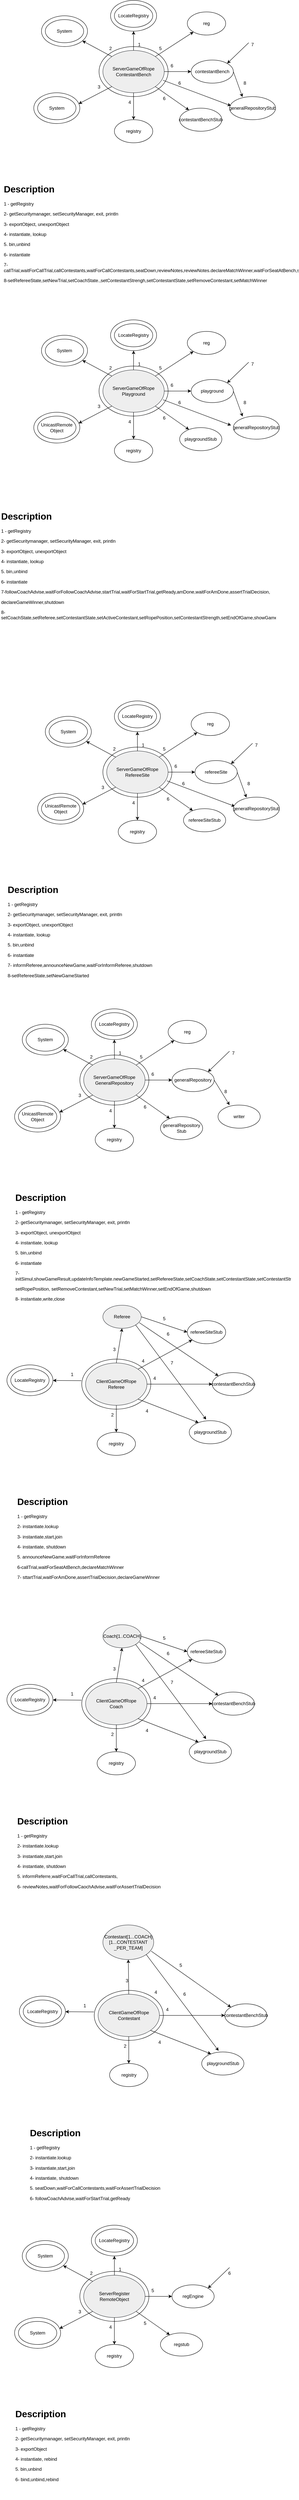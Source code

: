 <mxfile version="24.4.13" type="device">
  <diagram name="Page-1" id="B7FjZ_ACRT1fn8c7YEil">
    <mxGraphModel dx="1335" dy="857" grid="1" gridSize="10" guides="1" tooltips="1" connect="1" arrows="1" fold="1" page="1" pageScale="1" pageWidth="850" pageHeight="1100" math="0" shadow="0">
      <root>
        <mxCell id="0" />
        <mxCell id="1" parent="0" />
        <mxCell id="ii_qur-atGoSVgNL15jP-175" value="" style="ellipse;whiteSpace=wrap;html=1;" parent="1" vertex="1">
          <mxGeometry x="330" y="320" width="180" height="130" as="geometry" />
        </mxCell>
        <mxCell id="ii_qur-atGoSVgNL15jP-174" value="" style="ellipse;whiteSpace=wrap;html=1;" parent="1" vertex="1">
          <mxGeometry x="330" y="1150" width="180" height="130" as="geometry" />
        </mxCell>
        <mxCell id="ii_qur-atGoSVgNL15jP-173" value="" style="ellipse;whiteSpace=wrap;html=1;" parent="1" vertex="1">
          <mxGeometry x="340" y="2140" width="180" height="130" as="geometry" />
        </mxCell>
        <mxCell id="ii_qur-atGoSVgNL15jP-172" value="" style="ellipse;whiteSpace=wrap;html=1;" parent="1" vertex="1">
          <mxGeometry x="280" y="2940" width="180" height="130" as="geometry" />
        </mxCell>
        <mxCell id="ii_qur-atGoSVgNL15jP-3" value="" style="ellipse;whiteSpace=wrap;html=1;" parent="1" vertex="1">
          <mxGeometry x="180" y="240" width="120" height="80" as="geometry" />
        </mxCell>
        <mxCell id="ii_qur-atGoSVgNL15jP-1" value="ServerGameOfRope&lt;div&gt;ContestantBench&lt;/div&gt;" style="ellipse;whiteSpace=wrap;html=1;fillColor=#eeeeee;strokeColor=#36393d;" parent="1" vertex="1">
          <mxGeometry x="340" y="330" width="160" height="110" as="geometry" />
        </mxCell>
        <mxCell id="ii_qur-atGoSVgNL15jP-2" value="System" style="ellipse;whiteSpace=wrap;html=1;" parent="1" vertex="1">
          <mxGeometry x="190" y="250" width="100" height="60" as="geometry" />
        </mxCell>
        <mxCell id="ii_qur-atGoSVgNL15jP-4" value="" style="ellipse;whiteSpace=wrap;html=1;" parent="1" vertex="1">
          <mxGeometry x="160" y="440" width="120" height="80" as="geometry" />
        </mxCell>
        <mxCell id="ii_qur-atGoSVgNL15jP-5" value="System" style="ellipse;whiteSpace=wrap;html=1;" parent="1" vertex="1">
          <mxGeometry x="170" y="450" width="100" height="60" as="geometry" />
        </mxCell>
        <mxCell id="ii_qur-atGoSVgNL15jP-6" value="" style="ellipse;whiteSpace=wrap;html=1;" parent="1" vertex="1">
          <mxGeometry x="360" y="200" width="120" height="80" as="geometry" />
        </mxCell>
        <mxCell id="ii_qur-atGoSVgNL15jP-7" value="LocateRegistry" style="ellipse;whiteSpace=wrap;html=1;" parent="1" vertex="1">
          <mxGeometry x="370" y="210" width="100" height="60" as="geometry" />
        </mxCell>
        <mxCell id="ii_qur-atGoSVgNL15jP-9" value="registry" style="ellipse;whiteSpace=wrap;html=1;" parent="1" vertex="1">
          <mxGeometry x="370" y="510" width="100" height="60" as="geometry" />
        </mxCell>
        <mxCell id="ii_qur-atGoSVgNL15jP-10" value="reg" style="ellipse;whiteSpace=wrap;html=1;" parent="1" vertex="1">
          <mxGeometry x="560" y="230" width="100" height="60" as="geometry" />
        </mxCell>
        <mxCell id="ii_qur-atGoSVgNL15jP-11" value="contestantBenchStub" style="ellipse;whiteSpace=wrap;html=1;" parent="1" vertex="1">
          <mxGeometry x="540" y="480" width="110" height="60" as="geometry" />
        </mxCell>
        <mxCell id="ii_qur-atGoSVgNL15jP-12" value="contestantBench" style="ellipse;whiteSpace=wrap;html=1;" parent="1" vertex="1">
          <mxGeometry x="570" y="355" width="110" height="60" as="geometry" />
        </mxCell>
        <mxCell id="ii_qur-atGoSVgNL15jP-13" value="generalRepositoryStub" style="ellipse;whiteSpace=wrap;html=1;" parent="1" vertex="1">
          <mxGeometry x="670" y="450" width="120" height="60" as="geometry" />
        </mxCell>
        <mxCell id="ii_qur-atGoSVgNL15jP-18" value="" style="endArrow=classic;html=1;rounded=0;exitX=0;exitY=1;exitDx=0;exitDy=0;entryX=0.975;entryY=0.359;entryDx=0;entryDy=0;entryPerimeter=0;" parent="1" source="ii_qur-atGoSVgNL15jP-1" target="ii_qur-atGoSVgNL15jP-4" edge="1">
          <mxGeometry width="50" height="50" relative="1" as="geometry">
            <mxPoint x="400" y="410" as="sourcePoint" />
            <mxPoint x="450" y="360" as="targetPoint" />
          </mxGeometry>
        </mxCell>
        <mxCell id="ii_qur-atGoSVgNL15jP-19" value="" style="endArrow=classic;html=1;rounded=0;exitX=0;exitY=0;exitDx=0;exitDy=0;" parent="1" source="ii_qur-atGoSVgNL15jP-1" target="ii_qur-atGoSVgNL15jP-3" edge="1">
          <mxGeometry width="50" height="50" relative="1" as="geometry">
            <mxPoint x="373" y="434" as="sourcePoint" />
            <mxPoint x="287" y="479" as="targetPoint" />
          </mxGeometry>
        </mxCell>
        <mxCell id="ii_qur-atGoSVgNL15jP-20" value="" style="endArrow=classic;html=1;rounded=0;exitX=0.5;exitY=0;exitDx=0;exitDy=0;entryX=0.5;entryY=1;entryDx=0;entryDy=0;" parent="1" source="ii_qur-atGoSVgNL15jP-1" target="ii_qur-atGoSVgNL15jP-6" edge="1">
          <mxGeometry width="50" height="50" relative="1" as="geometry">
            <mxPoint x="373" y="356" as="sourcePoint" />
            <mxPoint x="297" y="315" as="targetPoint" />
          </mxGeometry>
        </mxCell>
        <mxCell id="ii_qur-atGoSVgNL15jP-21" value="" style="endArrow=classic;html=1;rounded=0;exitX=1;exitY=0;exitDx=0;exitDy=0;" parent="1" source="ii_qur-atGoSVgNL15jP-1" target="ii_qur-atGoSVgNL15jP-10" edge="1">
          <mxGeometry width="50" height="50" relative="1" as="geometry">
            <mxPoint x="430" y="340" as="sourcePoint" />
            <mxPoint x="430" y="290" as="targetPoint" />
          </mxGeometry>
        </mxCell>
        <mxCell id="ii_qur-atGoSVgNL15jP-22" value="" style="endArrow=classic;html=1;rounded=0;exitX=1;exitY=0.5;exitDx=0;exitDy=0;entryX=0;entryY=0.5;entryDx=0;entryDy=0;" parent="1" source="ii_qur-atGoSVgNL15jP-1" target="ii_qur-atGoSVgNL15jP-12" edge="1">
          <mxGeometry width="50" height="50" relative="1" as="geometry">
            <mxPoint x="440" y="350" as="sourcePoint" />
            <mxPoint x="440" y="300" as="targetPoint" />
          </mxGeometry>
        </mxCell>
        <mxCell id="ii_qur-atGoSVgNL15jP-23" value="" style="endArrow=classic;html=1;rounded=0;exitX=0.5;exitY=1;exitDx=0;exitDy=0;entryX=0.5;entryY=0;entryDx=0;entryDy=0;" parent="1" source="ii_qur-atGoSVgNL15jP-1" target="ii_qur-atGoSVgNL15jP-9" edge="1">
          <mxGeometry width="50" height="50" relative="1" as="geometry">
            <mxPoint x="450" y="360" as="sourcePoint" />
            <mxPoint x="450" y="310" as="targetPoint" />
          </mxGeometry>
        </mxCell>
        <mxCell id="ii_qur-atGoSVgNL15jP-24" value="" style="endArrow=classic;html=1;rounded=0;entryX=0.221;entryY=0.084;entryDx=0;entryDy=0;entryPerimeter=0;exitX=1;exitY=1;exitDx=0;exitDy=0;" parent="1" source="ii_qur-atGoSVgNL15jP-1" target="ii_qur-atGoSVgNL15jP-11" edge="1">
          <mxGeometry width="50" height="50" relative="1" as="geometry">
            <mxPoint x="400" y="410" as="sourcePoint" />
            <mxPoint x="450" y="360" as="targetPoint" />
          </mxGeometry>
        </mxCell>
        <mxCell id="ii_qur-atGoSVgNL15jP-25" value="" style="endArrow=classic;html=1;rounded=0;exitX=0.98;exitY=0.705;exitDx=0;exitDy=0;exitPerimeter=0;entryX=0.032;entryY=0.395;entryDx=0;entryDy=0;entryPerimeter=0;" parent="1" source="ii_qur-atGoSVgNL15jP-1" target="ii_qur-atGoSVgNL15jP-13" edge="1">
          <mxGeometry width="50" height="50" relative="1" as="geometry">
            <mxPoint x="400" y="410" as="sourcePoint" />
            <mxPoint x="450" y="360" as="targetPoint" />
          </mxGeometry>
        </mxCell>
        <mxCell id="ii_qur-atGoSVgNL15jP-26" value="" style="endArrow=classic;html=1;rounded=0;entryX=0.281;entryY=0.016;entryDx=0;entryDy=0;entryPerimeter=0;exitX=1;exitY=0.5;exitDx=0;exitDy=0;" parent="1" source="ii_qur-atGoSVgNL15jP-12" target="ii_qur-atGoSVgNL15jP-13" edge="1">
          <mxGeometry width="50" height="50" relative="1" as="geometry">
            <mxPoint x="400" y="410" as="sourcePoint" />
            <mxPoint x="450" y="360" as="targetPoint" />
          </mxGeometry>
        </mxCell>
        <mxCell id="ii_qur-atGoSVgNL15jP-27" value="" style="endArrow=classic;html=1;rounded=0;entryX=1;entryY=0;entryDx=0;entryDy=0;" parent="1" target="ii_qur-atGoSVgNL15jP-12" edge="1">
          <mxGeometry width="50" height="50" relative="1" as="geometry">
            <mxPoint x="720" y="310" as="sourcePoint" />
            <mxPoint x="450" y="360" as="targetPoint" />
          </mxGeometry>
        </mxCell>
        <mxCell id="ii_qur-atGoSVgNL15jP-28" value="&lt;h1 style=&quot;margin-top: 0px;&quot;&gt;Description&lt;/h1&gt;&lt;p&gt;1 - getRegistry&lt;/p&gt;&lt;p&gt;2- getSecuritymanager, setSecurityManager, exit, println&lt;/p&gt;&lt;p&gt;3- exportObject, unexportObject&lt;/p&gt;&lt;p&gt;4- instantiate, lookup&lt;/p&gt;&lt;p&gt;5. bin,unbind&lt;/p&gt;&lt;p&gt;6- instantiate&lt;/p&gt;&lt;p&gt;7-callTrial,waitForCallTrial,callContestants,waitForCallContestants,seatDown,reviewNotes,reviewNotes.declareMatchWinner,waitForSeatAtBench,shutdown&lt;/p&gt;&lt;p&gt;8-setRefereeState,setNewTrial,setCoachState.,setContestantStrengh,setContestantState,setRemoveContestant,setMatchWinner&lt;/p&gt;" style="text;html=1;whiteSpace=wrap;overflow=hidden;rounded=0;" parent="1" vertex="1">
          <mxGeometry x="80" y="670" width="770" height="320" as="geometry" />
        </mxCell>
        <mxCell id="ii_qur-atGoSVgNL15jP-29" value="1" style="text;html=1;align=center;verticalAlign=middle;whiteSpace=wrap;rounded=0;" parent="1" vertex="1">
          <mxGeometry x="425" y="300" width="20" height="30" as="geometry" />
        </mxCell>
        <mxCell id="ii_qur-atGoSVgNL15jP-30" value="2" style="text;html=1;align=center;verticalAlign=middle;whiteSpace=wrap;rounded=0;" parent="1" vertex="1">
          <mxGeometry x="350" y="310" width="20" height="30" as="geometry" />
        </mxCell>
        <mxCell id="ii_qur-atGoSVgNL15jP-31" value="3" style="text;html=1;align=center;verticalAlign=middle;whiteSpace=wrap;rounded=0;" parent="1" vertex="1">
          <mxGeometry x="320" y="410" width="20" height="30" as="geometry" />
        </mxCell>
        <mxCell id="ii_qur-atGoSVgNL15jP-32" value="4" style="text;html=1;align=center;verticalAlign=middle;whiteSpace=wrap;rounded=0;" parent="1" vertex="1">
          <mxGeometry x="400" y="450" width="20" height="30" as="geometry" />
        </mxCell>
        <mxCell id="ii_qur-atGoSVgNL15jP-33" value="5" style="text;html=1;align=center;verticalAlign=middle;whiteSpace=wrap;rounded=0;" parent="1" vertex="1">
          <mxGeometry x="480" y="310" width="20" height="30" as="geometry" />
        </mxCell>
        <mxCell id="ii_qur-atGoSVgNL15jP-36" value="6" style="text;html=1;align=center;verticalAlign=middle;whiteSpace=wrap;rounded=0;" parent="1" vertex="1">
          <mxGeometry x="510" y="355" width="20" height="30" as="geometry" />
        </mxCell>
        <mxCell id="ii_qur-atGoSVgNL15jP-37" value="6" style="text;html=1;align=center;verticalAlign=middle;whiteSpace=wrap;rounded=0;" parent="1" vertex="1">
          <mxGeometry x="530" y="400" width="20" height="30" as="geometry" />
        </mxCell>
        <mxCell id="ii_qur-atGoSVgNL15jP-38" value="6" style="text;html=1;align=center;verticalAlign=middle;whiteSpace=wrap;rounded=0;" parent="1" vertex="1">
          <mxGeometry x="490" y="440" width="20" height="30" as="geometry" />
        </mxCell>
        <mxCell id="ii_qur-atGoSVgNL15jP-39" value="7" style="text;html=1;align=center;verticalAlign=middle;whiteSpace=wrap;rounded=0;" parent="1" vertex="1">
          <mxGeometry x="720" y="300" width="20" height="30" as="geometry" />
        </mxCell>
        <mxCell id="ii_qur-atGoSVgNL15jP-42" value="8" style="text;html=1;align=center;verticalAlign=middle;whiteSpace=wrap;rounded=0;" parent="1" vertex="1">
          <mxGeometry x="700" y="400" width="20" height="30" as="geometry" />
        </mxCell>
        <mxCell id="ii_qur-atGoSVgNL15jP-43" value="" style="ellipse;whiteSpace=wrap;html=1;" parent="1" vertex="1">
          <mxGeometry x="180" y="1070" width="120" height="80" as="geometry" />
        </mxCell>
        <mxCell id="ii_qur-atGoSVgNL15jP-44" value="ServerGameOfRope&lt;div&gt;Playground&lt;/div&gt;" style="ellipse;whiteSpace=wrap;html=1;fillColor=#eeeeee;strokeColor=#36393d;" parent="1" vertex="1">
          <mxGeometry x="340" y="1160" width="160" height="110" as="geometry" />
        </mxCell>
        <mxCell id="ii_qur-atGoSVgNL15jP-45" value="System" style="ellipse;whiteSpace=wrap;html=1;" parent="1" vertex="1">
          <mxGeometry x="190" y="1080" width="100" height="60" as="geometry" />
        </mxCell>
        <mxCell id="ii_qur-atGoSVgNL15jP-46" value="" style="ellipse;whiteSpace=wrap;html=1;" parent="1" vertex="1">
          <mxGeometry x="160" y="1270" width="120" height="80" as="geometry" />
        </mxCell>
        <mxCell id="ii_qur-atGoSVgNL15jP-47" value="UnicastRemote&lt;div&gt;Object&lt;/div&gt;" style="ellipse;whiteSpace=wrap;html=1;" parent="1" vertex="1">
          <mxGeometry x="170" y="1280" width="100" height="60" as="geometry" />
        </mxCell>
        <mxCell id="ii_qur-atGoSVgNL15jP-48" value="" style="ellipse;whiteSpace=wrap;html=1;" parent="1" vertex="1">
          <mxGeometry x="360" y="1030" width="120" height="80" as="geometry" />
        </mxCell>
        <mxCell id="ii_qur-atGoSVgNL15jP-49" value="LocateRegistry" style="ellipse;whiteSpace=wrap;html=1;" parent="1" vertex="1">
          <mxGeometry x="370" y="1040" width="100" height="60" as="geometry" />
        </mxCell>
        <mxCell id="ii_qur-atGoSVgNL15jP-50" value="registry" style="ellipse;whiteSpace=wrap;html=1;" parent="1" vertex="1">
          <mxGeometry x="370" y="1340" width="100" height="60" as="geometry" />
        </mxCell>
        <mxCell id="ii_qur-atGoSVgNL15jP-51" value="reg" style="ellipse;whiteSpace=wrap;html=1;" parent="1" vertex="1">
          <mxGeometry x="560" y="1060" width="100" height="60" as="geometry" />
        </mxCell>
        <mxCell id="ii_qur-atGoSVgNL15jP-52" value="playgroundStub" style="ellipse;whiteSpace=wrap;html=1;" parent="1" vertex="1">
          <mxGeometry x="540" y="1310" width="110" height="60" as="geometry" />
        </mxCell>
        <mxCell id="ii_qur-atGoSVgNL15jP-53" value="playground" style="ellipse;whiteSpace=wrap;html=1;" parent="1" vertex="1">
          <mxGeometry x="570" y="1185" width="110" height="60" as="geometry" />
        </mxCell>
        <mxCell id="ii_qur-atGoSVgNL15jP-54" value="" style="endArrow=classic;html=1;rounded=0;exitX=0;exitY=1;exitDx=0;exitDy=0;entryX=0.975;entryY=0.359;entryDx=0;entryDy=0;entryPerimeter=0;" parent="1" source="ii_qur-atGoSVgNL15jP-44" target="ii_qur-atGoSVgNL15jP-46" edge="1">
          <mxGeometry width="50" height="50" relative="1" as="geometry">
            <mxPoint x="400" y="1240" as="sourcePoint" />
            <mxPoint x="450" y="1190" as="targetPoint" />
          </mxGeometry>
        </mxCell>
        <mxCell id="ii_qur-atGoSVgNL15jP-55" value="" style="endArrow=classic;html=1;rounded=0;exitX=0;exitY=0;exitDx=0;exitDy=0;" parent="1" source="ii_qur-atGoSVgNL15jP-44" target="ii_qur-atGoSVgNL15jP-43" edge="1">
          <mxGeometry width="50" height="50" relative="1" as="geometry">
            <mxPoint x="373" y="1264" as="sourcePoint" />
            <mxPoint x="287" y="1309" as="targetPoint" />
          </mxGeometry>
        </mxCell>
        <mxCell id="ii_qur-atGoSVgNL15jP-56" value="" style="endArrow=classic;html=1;rounded=0;exitX=0.5;exitY=0;exitDx=0;exitDy=0;entryX=0.5;entryY=1;entryDx=0;entryDy=0;" parent="1" source="ii_qur-atGoSVgNL15jP-44" target="ii_qur-atGoSVgNL15jP-48" edge="1">
          <mxGeometry width="50" height="50" relative="1" as="geometry">
            <mxPoint x="373" y="1186" as="sourcePoint" />
            <mxPoint x="297" y="1145" as="targetPoint" />
          </mxGeometry>
        </mxCell>
        <mxCell id="ii_qur-atGoSVgNL15jP-57" value="" style="endArrow=classic;html=1;rounded=0;exitX=1;exitY=0;exitDx=0;exitDy=0;" parent="1" source="ii_qur-atGoSVgNL15jP-44" target="ii_qur-atGoSVgNL15jP-51" edge="1">
          <mxGeometry width="50" height="50" relative="1" as="geometry">
            <mxPoint x="430" y="1170" as="sourcePoint" />
            <mxPoint x="430" y="1120" as="targetPoint" />
          </mxGeometry>
        </mxCell>
        <mxCell id="ii_qur-atGoSVgNL15jP-58" value="" style="endArrow=classic;html=1;rounded=0;exitX=1;exitY=0.5;exitDx=0;exitDy=0;entryX=0;entryY=0.5;entryDx=0;entryDy=0;" parent="1" source="ii_qur-atGoSVgNL15jP-44" target="ii_qur-atGoSVgNL15jP-53" edge="1">
          <mxGeometry width="50" height="50" relative="1" as="geometry">
            <mxPoint x="440" y="1180" as="sourcePoint" />
            <mxPoint x="440" y="1130" as="targetPoint" />
          </mxGeometry>
        </mxCell>
        <mxCell id="ii_qur-atGoSVgNL15jP-59" value="" style="endArrow=classic;html=1;rounded=0;exitX=0.5;exitY=1;exitDx=0;exitDy=0;entryX=0.5;entryY=0;entryDx=0;entryDy=0;" parent="1" source="ii_qur-atGoSVgNL15jP-44" target="ii_qur-atGoSVgNL15jP-50" edge="1">
          <mxGeometry width="50" height="50" relative="1" as="geometry">
            <mxPoint x="450" y="1190" as="sourcePoint" />
            <mxPoint x="450" y="1140" as="targetPoint" />
          </mxGeometry>
        </mxCell>
        <mxCell id="ii_qur-atGoSVgNL15jP-60" value="" style="endArrow=classic;html=1;rounded=0;entryX=0.221;entryY=0.084;entryDx=0;entryDy=0;entryPerimeter=0;exitX=1;exitY=1;exitDx=0;exitDy=0;" parent="1" source="ii_qur-atGoSVgNL15jP-44" target="ii_qur-atGoSVgNL15jP-52" edge="1">
          <mxGeometry width="50" height="50" relative="1" as="geometry">
            <mxPoint x="400" y="1240" as="sourcePoint" />
            <mxPoint x="450" y="1190" as="targetPoint" />
          </mxGeometry>
        </mxCell>
        <mxCell id="ii_qur-atGoSVgNL15jP-61" value="" style="endArrow=classic;html=1;rounded=0;exitX=0.98;exitY=0.705;exitDx=0;exitDy=0;exitPerimeter=0;entryX=0.032;entryY=0.395;entryDx=0;entryDy=0;entryPerimeter=0;" parent="1" source="ii_qur-atGoSVgNL15jP-44" edge="1">
          <mxGeometry width="50" height="50" relative="1" as="geometry">
            <mxPoint x="400" y="1240" as="sourcePoint" />
            <mxPoint x="674" y="1304" as="targetPoint" />
          </mxGeometry>
        </mxCell>
        <mxCell id="ii_qur-atGoSVgNL15jP-62" value="" style="endArrow=classic;html=1;rounded=0;entryX=0.281;entryY=0.016;entryDx=0;entryDy=0;entryPerimeter=0;exitX=1;exitY=0.5;exitDx=0;exitDy=0;" parent="1" source="ii_qur-atGoSVgNL15jP-53" edge="1">
          <mxGeometry width="50" height="50" relative="1" as="geometry">
            <mxPoint x="400" y="1240" as="sourcePoint" />
            <mxPoint x="704" y="1281" as="targetPoint" />
          </mxGeometry>
        </mxCell>
        <mxCell id="ii_qur-atGoSVgNL15jP-63" value="" style="endArrow=classic;html=1;rounded=0;entryX=1;entryY=0;entryDx=0;entryDy=0;" parent="1" target="ii_qur-atGoSVgNL15jP-53" edge="1">
          <mxGeometry width="50" height="50" relative="1" as="geometry">
            <mxPoint x="720" y="1140" as="sourcePoint" />
            <mxPoint x="450" y="1190" as="targetPoint" />
          </mxGeometry>
        </mxCell>
        <mxCell id="ii_qur-atGoSVgNL15jP-64" value="&lt;h1 style=&quot;margin-top: 0px;&quot;&gt;Description&lt;/h1&gt;&lt;p&gt;1 - getRegistry&lt;/p&gt;&lt;p&gt;2- getSecuritymanager, setSecurityManager, exit, println&lt;/p&gt;&lt;p&gt;3- exportObject, unexportObject&lt;/p&gt;&lt;p&gt;4- instantiate, lookup&lt;/p&gt;&lt;p&gt;5. bin,unbind&lt;/p&gt;&lt;p&gt;6- instantiate&lt;/p&gt;&lt;p&gt;7-followCoachAdvise,waitForFollowCoachAdvise,startTrial,waitForStartTrial,getReady,amDone,waitForAmDone,assertTrialDecision,&lt;/p&gt;&lt;p&gt;declareGameWinner,shutdown&lt;/p&gt;&lt;p&gt;8- setCoachState,setReferee,setContestantState,setActiveContestant,setRopePosition,setContestantStrength,setEndOfGame,showGameResult&lt;/p&gt;" style="text;html=1;whiteSpace=wrap;overflow=hidden;rounded=0;" parent="1" vertex="1">
          <mxGeometry x="72.5" y="1520" width="717.5" height="290" as="geometry" />
        </mxCell>
        <mxCell id="ii_qur-atGoSVgNL15jP-65" value="1" style="text;html=1;align=center;verticalAlign=middle;whiteSpace=wrap;rounded=0;" parent="1" vertex="1">
          <mxGeometry x="425" y="1130" width="20" height="30" as="geometry" />
        </mxCell>
        <mxCell id="ii_qur-atGoSVgNL15jP-66" value="2" style="text;html=1;align=center;verticalAlign=middle;whiteSpace=wrap;rounded=0;" parent="1" vertex="1">
          <mxGeometry x="350" y="1140" width="20" height="30" as="geometry" />
        </mxCell>
        <mxCell id="ii_qur-atGoSVgNL15jP-67" value="3" style="text;html=1;align=center;verticalAlign=middle;whiteSpace=wrap;rounded=0;" parent="1" vertex="1">
          <mxGeometry x="320" y="1240" width="20" height="30" as="geometry" />
        </mxCell>
        <mxCell id="ii_qur-atGoSVgNL15jP-68" value="4" style="text;html=1;align=center;verticalAlign=middle;whiteSpace=wrap;rounded=0;" parent="1" vertex="1">
          <mxGeometry x="400" y="1280" width="20" height="30" as="geometry" />
        </mxCell>
        <mxCell id="ii_qur-atGoSVgNL15jP-69" value="5" style="text;html=1;align=center;verticalAlign=middle;whiteSpace=wrap;rounded=0;" parent="1" vertex="1">
          <mxGeometry x="480" y="1140" width="20" height="30" as="geometry" />
        </mxCell>
        <mxCell id="ii_qur-atGoSVgNL15jP-70" value="6" style="text;html=1;align=center;verticalAlign=middle;whiteSpace=wrap;rounded=0;" parent="1" vertex="1">
          <mxGeometry x="510" y="1185" width="20" height="30" as="geometry" />
        </mxCell>
        <mxCell id="ii_qur-atGoSVgNL15jP-71" value="6" style="text;html=1;align=center;verticalAlign=middle;whiteSpace=wrap;rounded=0;" parent="1" vertex="1">
          <mxGeometry x="530" y="1230" width="20" height="30" as="geometry" />
        </mxCell>
        <mxCell id="ii_qur-atGoSVgNL15jP-72" value="6" style="text;html=1;align=center;verticalAlign=middle;whiteSpace=wrap;rounded=0;" parent="1" vertex="1">
          <mxGeometry x="490" y="1270" width="20" height="30" as="geometry" />
        </mxCell>
        <mxCell id="ii_qur-atGoSVgNL15jP-73" value="7" style="text;html=1;align=center;verticalAlign=middle;whiteSpace=wrap;rounded=0;" parent="1" vertex="1">
          <mxGeometry x="720" y="1130" width="20" height="30" as="geometry" />
        </mxCell>
        <mxCell id="ii_qur-atGoSVgNL15jP-74" value="8" style="text;html=1;align=center;verticalAlign=middle;whiteSpace=wrap;rounded=0;" parent="1" vertex="1">
          <mxGeometry x="700" y="1230" width="20" height="30" as="geometry" />
        </mxCell>
        <mxCell id="ii_qur-atGoSVgNL15jP-75" value="" style="ellipse;whiteSpace=wrap;html=1;" parent="1" vertex="1">
          <mxGeometry x="190" y="2060" width="120" height="80" as="geometry" />
        </mxCell>
        <mxCell id="ii_qur-atGoSVgNL15jP-76" value="ServerGameOfRope&lt;div&gt;RefereeSite&lt;/div&gt;" style="ellipse;whiteSpace=wrap;html=1;fillColor=#eeeeee;strokeColor=#36393d;" parent="1" vertex="1">
          <mxGeometry x="350" y="2150" width="160" height="110" as="geometry" />
        </mxCell>
        <mxCell id="ii_qur-atGoSVgNL15jP-77" value="System" style="ellipse;whiteSpace=wrap;html=1;" parent="1" vertex="1">
          <mxGeometry x="200" y="2070" width="100" height="60" as="geometry" />
        </mxCell>
        <mxCell id="ii_qur-atGoSVgNL15jP-78" value="" style="ellipse;whiteSpace=wrap;html=1;" parent="1" vertex="1">
          <mxGeometry x="170" y="2260" width="120" height="80" as="geometry" />
        </mxCell>
        <mxCell id="ii_qur-atGoSVgNL15jP-79" value="UnicastRemote&lt;div&gt;Object&lt;/div&gt;" style="ellipse;whiteSpace=wrap;html=1;" parent="1" vertex="1">
          <mxGeometry x="180" y="2270" width="100" height="60" as="geometry" />
        </mxCell>
        <mxCell id="ii_qur-atGoSVgNL15jP-80" value="" style="ellipse;whiteSpace=wrap;html=1;" parent="1" vertex="1">
          <mxGeometry x="370" y="2020" width="120" height="80" as="geometry" />
        </mxCell>
        <mxCell id="ii_qur-atGoSVgNL15jP-81" value="LocateRegistry" style="ellipse;whiteSpace=wrap;html=1;" parent="1" vertex="1">
          <mxGeometry x="380" y="2030" width="100" height="60" as="geometry" />
        </mxCell>
        <mxCell id="ii_qur-atGoSVgNL15jP-82" value="registry" style="ellipse;whiteSpace=wrap;html=1;" parent="1" vertex="1">
          <mxGeometry x="380" y="2330" width="100" height="60" as="geometry" />
        </mxCell>
        <mxCell id="ii_qur-atGoSVgNL15jP-83" value="reg" style="ellipse;whiteSpace=wrap;html=1;" parent="1" vertex="1">
          <mxGeometry x="570" y="2050" width="100" height="60" as="geometry" />
        </mxCell>
        <mxCell id="ii_qur-atGoSVgNL15jP-84" value="refereeSiteStub" style="ellipse;whiteSpace=wrap;html=1;" parent="1" vertex="1">
          <mxGeometry x="550" y="2300" width="110" height="60" as="geometry" />
        </mxCell>
        <mxCell id="ii_qur-atGoSVgNL15jP-85" value="refereeSite" style="ellipse;whiteSpace=wrap;html=1;" parent="1" vertex="1">
          <mxGeometry x="580" y="2175" width="110" height="60" as="geometry" />
        </mxCell>
        <mxCell id="ii_qur-atGoSVgNL15jP-86" value="" style="endArrow=classic;html=1;rounded=0;exitX=0;exitY=1;exitDx=0;exitDy=0;entryX=0.975;entryY=0.359;entryDx=0;entryDy=0;entryPerimeter=0;" parent="1" source="ii_qur-atGoSVgNL15jP-76" target="ii_qur-atGoSVgNL15jP-78" edge="1">
          <mxGeometry width="50" height="50" relative="1" as="geometry">
            <mxPoint x="410" y="2230" as="sourcePoint" />
            <mxPoint x="460" y="2180" as="targetPoint" />
          </mxGeometry>
        </mxCell>
        <mxCell id="ii_qur-atGoSVgNL15jP-87" value="" style="endArrow=classic;html=1;rounded=0;exitX=0;exitY=0;exitDx=0;exitDy=0;" parent="1" source="ii_qur-atGoSVgNL15jP-76" target="ii_qur-atGoSVgNL15jP-75" edge="1">
          <mxGeometry width="50" height="50" relative="1" as="geometry">
            <mxPoint x="383" y="2254" as="sourcePoint" />
            <mxPoint x="297" y="2299" as="targetPoint" />
          </mxGeometry>
        </mxCell>
        <mxCell id="ii_qur-atGoSVgNL15jP-88" value="" style="endArrow=classic;html=1;rounded=0;exitX=0.5;exitY=0;exitDx=0;exitDy=0;entryX=0.5;entryY=1;entryDx=0;entryDy=0;" parent="1" source="ii_qur-atGoSVgNL15jP-76" target="ii_qur-atGoSVgNL15jP-80" edge="1">
          <mxGeometry width="50" height="50" relative="1" as="geometry">
            <mxPoint x="383" y="2176" as="sourcePoint" />
            <mxPoint x="307" y="2135" as="targetPoint" />
          </mxGeometry>
        </mxCell>
        <mxCell id="ii_qur-atGoSVgNL15jP-89" value="" style="endArrow=classic;html=1;rounded=0;exitX=1;exitY=0;exitDx=0;exitDy=0;" parent="1" source="ii_qur-atGoSVgNL15jP-76" target="ii_qur-atGoSVgNL15jP-83" edge="1">
          <mxGeometry width="50" height="50" relative="1" as="geometry">
            <mxPoint x="440" y="2160" as="sourcePoint" />
            <mxPoint x="440" y="2110" as="targetPoint" />
          </mxGeometry>
        </mxCell>
        <mxCell id="ii_qur-atGoSVgNL15jP-90" value="" style="endArrow=classic;html=1;rounded=0;exitX=1;exitY=0.5;exitDx=0;exitDy=0;entryX=0;entryY=0.5;entryDx=0;entryDy=0;" parent="1" source="ii_qur-atGoSVgNL15jP-76" target="ii_qur-atGoSVgNL15jP-85" edge="1">
          <mxGeometry width="50" height="50" relative="1" as="geometry">
            <mxPoint x="450" y="2170" as="sourcePoint" />
            <mxPoint x="450" y="2120" as="targetPoint" />
          </mxGeometry>
        </mxCell>
        <mxCell id="ii_qur-atGoSVgNL15jP-91" value="" style="endArrow=classic;html=1;rounded=0;exitX=0.5;exitY=1;exitDx=0;exitDy=0;entryX=0.5;entryY=0;entryDx=0;entryDy=0;" parent="1" source="ii_qur-atGoSVgNL15jP-76" target="ii_qur-atGoSVgNL15jP-82" edge="1">
          <mxGeometry width="50" height="50" relative="1" as="geometry">
            <mxPoint x="460" y="2180" as="sourcePoint" />
            <mxPoint x="460" y="2130" as="targetPoint" />
          </mxGeometry>
        </mxCell>
        <mxCell id="ii_qur-atGoSVgNL15jP-92" value="" style="endArrow=classic;html=1;rounded=0;entryX=0.221;entryY=0.084;entryDx=0;entryDy=0;entryPerimeter=0;exitX=1;exitY=1;exitDx=0;exitDy=0;" parent="1" source="ii_qur-atGoSVgNL15jP-76" target="ii_qur-atGoSVgNL15jP-84" edge="1">
          <mxGeometry width="50" height="50" relative="1" as="geometry">
            <mxPoint x="410" y="2230" as="sourcePoint" />
            <mxPoint x="460" y="2180" as="targetPoint" />
          </mxGeometry>
        </mxCell>
        <mxCell id="ii_qur-atGoSVgNL15jP-93" value="" style="endArrow=classic;html=1;rounded=0;exitX=0.98;exitY=0.705;exitDx=0;exitDy=0;exitPerimeter=0;entryX=0.032;entryY=0.395;entryDx=0;entryDy=0;entryPerimeter=0;" parent="1" source="ii_qur-atGoSVgNL15jP-76" edge="1">
          <mxGeometry width="50" height="50" relative="1" as="geometry">
            <mxPoint x="410" y="2230" as="sourcePoint" />
            <mxPoint x="684" y="2294" as="targetPoint" />
          </mxGeometry>
        </mxCell>
        <mxCell id="ii_qur-atGoSVgNL15jP-94" value="" style="endArrow=classic;html=1;rounded=0;entryX=0.281;entryY=0.016;entryDx=0;entryDy=0;entryPerimeter=0;exitX=1;exitY=0.5;exitDx=0;exitDy=0;" parent="1" source="ii_qur-atGoSVgNL15jP-85" edge="1">
          <mxGeometry width="50" height="50" relative="1" as="geometry">
            <mxPoint x="410" y="2230" as="sourcePoint" />
            <mxPoint x="714" y="2271" as="targetPoint" />
          </mxGeometry>
        </mxCell>
        <mxCell id="ii_qur-atGoSVgNL15jP-95" value="" style="endArrow=classic;html=1;rounded=0;entryX=1;entryY=0;entryDx=0;entryDy=0;" parent="1" target="ii_qur-atGoSVgNL15jP-85" edge="1">
          <mxGeometry width="50" height="50" relative="1" as="geometry">
            <mxPoint x="730" y="2130" as="sourcePoint" />
            <mxPoint x="460" y="2180" as="targetPoint" />
          </mxGeometry>
        </mxCell>
        <mxCell id="ii_qur-atGoSVgNL15jP-96" value="&lt;h1 style=&quot;margin-top: 0px;&quot;&gt;Description&lt;/h1&gt;&lt;p&gt;1 - getRegistry&lt;/p&gt;&lt;p&gt;2- getSecuritymanager, setSecurityManager, exit, println&lt;/p&gt;&lt;p&gt;3- exportObject, unexportObject&lt;/p&gt;&lt;p&gt;4- instantiate, lookup&lt;/p&gt;&lt;p&gt;5. bin,unbind&lt;/p&gt;&lt;p&gt;6- instantiate&lt;/p&gt;&lt;p&gt;7- informReferee,announceNewGame,waitForInformReferee,shutdown&lt;/p&gt;&lt;p&gt;8-setRefereeState,setNewGameStarted&lt;/p&gt;" style="text;html=1;whiteSpace=wrap;overflow=hidden;rounded=0;" parent="1" vertex="1">
          <mxGeometry x="90" y="2490" width="470" height="300" as="geometry" />
        </mxCell>
        <mxCell id="ii_qur-atGoSVgNL15jP-97" value="1" style="text;html=1;align=center;verticalAlign=middle;whiteSpace=wrap;rounded=0;" parent="1" vertex="1">
          <mxGeometry x="435" y="2120" width="20" height="30" as="geometry" />
        </mxCell>
        <mxCell id="ii_qur-atGoSVgNL15jP-98" value="2" style="text;html=1;align=center;verticalAlign=middle;whiteSpace=wrap;rounded=0;" parent="1" vertex="1">
          <mxGeometry x="360" y="2130" width="20" height="30" as="geometry" />
        </mxCell>
        <mxCell id="ii_qur-atGoSVgNL15jP-99" value="3" style="text;html=1;align=center;verticalAlign=middle;whiteSpace=wrap;rounded=0;" parent="1" vertex="1">
          <mxGeometry x="330" y="2230" width="20" height="30" as="geometry" />
        </mxCell>
        <mxCell id="ii_qur-atGoSVgNL15jP-100" value="4" style="text;html=1;align=center;verticalAlign=middle;whiteSpace=wrap;rounded=0;" parent="1" vertex="1">
          <mxGeometry x="410" y="2270" width="20" height="30" as="geometry" />
        </mxCell>
        <mxCell id="ii_qur-atGoSVgNL15jP-101" value="5" style="text;html=1;align=center;verticalAlign=middle;whiteSpace=wrap;rounded=0;" parent="1" vertex="1">
          <mxGeometry x="490" y="2130" width="20" height="30" as="geometry" />
        </mxCell>
        <mxCell id="ii_qur-atGoSVgNL15jP-102" value="6" style="text;html=1;align=center;verticalAlign=middle;whiteSpace=wrap;rounded=0;" parent="1" vertex="1">
          <mxGeometry x="520" y="2175" width="20" height="30" as="geometry" />
        </mxCell>
        <mxCell id="ii_qur-atGoSVgNL15jP-103" value="6" style="text;html=1;align=center;verticalAlign=middle;whiteSpace=wrap;rounded=0;" parent="1" vertex="1">
          <mxGeometry x="540" y="2220" width="20" height="30" as="geometry" />
        </mxCell>
        <mxCell id="ii_qur-atGoSVgNL15jP-104" value="6" style="text;html=1;align=center;verticalAlign=middle;whiteSpace=wrap;rounded=0;" parent="1" vertex="1">
          <mxGeometry x="500" y="2260" width="20" height="30" as="geometry" />
        </mxCell>
        <mxCell id="ii_qur-atGoSVgNL15jP-105" value="7" style="text;html=1;align=center;verticalAlign=middle;whiteSpace=wrap;rounded=0;" parent="1" vertex="1">
          <mxGeometry x="730" y="2120" width="20" height="30" as="geometry" />
        </mxCell>
        <mxCell id="ii_qur-atGoSVgNL15jP-106" value="8" style="text;html=1;align=center;verticalAlign=middle;whiteSpace=wrap;rounded=0;" parent="1" vertex="1">
          <mxGeometry x="710" y="2220" width="20" height="30" as="geometry" />
        </mxCell>
        <mxCell id="ii_qur-atGoSVgNL15jP-137" value="" style="ellipse;whiteSpace=wrap;html=1;" parent="1" vertex="1">
          <mxGeometry x="130" y="2860" width="120" height="80" as="geometry" />
        </mxCell>
        <mxCell id="ii_qur-atGoSVgNL15jP-138" value="ServerGameOfRope&lt;div&gt;GeneralRepository&lt;/div&gt;" style="ellipse;whiteSpace=wrap;html=1;fillColor=#eeeeee;strokeColor=#36393d;" parent="1" vertex="1">
          <mxGeometry x="290" y="2950" width="160" height="110" as="geometry" />
        </mxCell>
        <mxCell id="ii_qur-atGoSVgNL15jP-139" value="System" style="ellipse;whiteSpace=wrap;html=1;" parent="1" vertex="1">
          <mxGeometry x="140" y="2870" width="100" height="60" as="geometry" />
        </mxCell>
        <mxCell id="ii_qur-atGoSVgNL15jP-140" value="" style="ellipse;whiteSpace=wrap;html=1;" parent="1" vertex="1">
          <mxGeometry x="110" y="3060" width="120" height="80" as="geometry" />
        </mxCell>
        <mxCell id="ii_qur-atGoSVgNL15jP-141" value="UnicastRemote&lt;div&gt;Object&lt;/div&gt;" style="ellipse;whiteSpace=wrap;html=1;" parent="1" vertex="1">
          <mxGeometry x="120" y="3070" width="100" height="60" as="geometry" />
        </mxCell>
        <mxCell id="ii_qur-atGoSVgNL15jP-142" value="" style="ellipse;whiteSpace=wrap;html=1;" parent="1" vertex="1">
          <mxGeometry x="310" y="2820" width="120" height="80" as="geometry" />
        </mxCell>
        <mxCell id="ii_qur-atGoSVgNL15jP-143" value="LocateRegistry" style="ellipse;whiteSpace=wrap;html=1;" parent="1" vertex="1">
          <mxGeometry x="320" y="2830" width="100" height="60" as="geometry" />
        </mxCell>
        <mxCell id="ii_qur-atGoSVgNL15jP-144" value="registry" style="ellipse;whiteSpace=wrap;html=1;" parent="1" vertex="1">
          <mxGeometry x="320" y="3130" width="100" height="60" as="geometry" />
        </mxCell>
        <mxCell id="ii_qur-atGoSVgNL15jP-145" value="reg" style="ellipse;whiteSpace=wrap;html=1;" parent="1" vertex="1">
          <mxGeometry x="510" y="2850" width="100" height="60" as="geometry" />
        </mxCell>
        <mxCell id="ii_qur-atGoSVgNL15jP-146" value="generalRepository&lt;div&gt;Stub&lt;/div&gt;" style="ellipse;whiteSpace=wrap;html=1;" parent="1" vertex="1">
          <mxGeometry x="490" y="3100" width="110" height="60" as="geometry" />
        </mxCell>
        <mxCell id="ii_qur-atGoSVgNL15jP-147" value="generalRepository" style="ellipse;whiteSpace=wrap;html=1;" parent="1" vertex="1">
          <mxGeometry x="520" y="2975" width="110" height="60" as="geometry" />
        </mxCell>
        <mxCell id="ii_qur-atGoSVgNL15jP-148" value="" style="endArrow=classic;html=1;rounded=0;exitX=0;exitY=1;exitDx=0;exitDy=0;entryX=0.975;entryY=0.359;entryDx=0;entryDy=0;entryPerimeter=0;" parent="1" source="ii_qur-atGoSVgNL15jP-138" target="ii_qur-atGoSVgNL15jP-140" edge="1">
          <mxGeometry width="50" height="50" relative="1" as="geometry">
            <mxPoint x="350" y="3030" as="sourcePoint" />
            <mxPoint x="400" y="2980" as="targetPoint" />
          </mxGeometry>
        </mxCell>
        <mxCell id="ii_qur-atGoSVgNL15jP-149" value="" style="endArrow=classic;html=1;rounded=0;exitX=0;exitY=0;exitDx=0;exitDy=0;" parent="1" source="ii_qur-atGoSVgNL15jP-138" target="ii_qur-atGoSVgNL15jP-137" edge="1">
          <mxGeometry width="50" height="50" relative="1" as="geometry">
            <mxPoint x="323" y="3054" as="sourcePoint" />
            <mxPoint x="237" y="3099" as="targetPoint" />
          </mxGeometry>
        </mxCell>
        <mxCell id="ii_qur-atGoSVgNL15jP-150" value="" style="endArrow=classic;html=1;rounded=0;exitX=0.5;exitY=0;exitDx=0;exitDy=0;entryX=0.5;entryY=1;entryDx=0;entryDy=0;" parent="1" source="ii_qur-atGoSVgNL15jP-138" edge="1">
          <mxGeometry width="50" height="50" relative="1" as="geometry">
            <mxPoint x="323" y="2976" as="sourcePoint" />
            <mxPoint x="370" y="2900" as="targetPoint" />
          </mxGeometry>
        </mxCell>
        <mxCell id="ii_qur-atGoSVgNL15jP-151" value="" style="endArrow=classic;html=1;rounded=0;exitX=1;exitY=0;exitDx=0;exitDy=0;" parent="1" source="ii_qur-atGoSVgNL15jP-138" target="ii_qur-atGoSVgNL15jP-145" edge="1">
          <mxGeometry width="50" height="50" relative="1" as="geometry">
            <mxPoint x="380" y="2960" as="sourcePoint" />
            <mxPoint x="380" y="2910" as="targetPoint" />
          </mxGeometry>
        </mxCell>
        <mxCell id="ii_qur-atGoSVgNL15jP-152" value="" style="endArrow=classic;html=1;rounded=0;exitX=1;exitY=0.5;exitDx=0;exitDy=0;entryX=0;entryY=0.5;entryDx=0;entryDy=0;" parent="1" source="ii_qur-atGoSVgNL15jP-138" target="ii_qur-atGoSVgNL15jP-147" edge="1">
          <mxGeometry width="50" height="50" relative="1" as="geometry">
            <mxPoint x="390" y="2970" as="sourcePoint" />
            <mxPoint x="390" y="2920" as="targetPoint" />
          </mxGeometry>
        </mxCell>
        <mxCell id="ii_qur-atGoSVgNL15jP-153" value="" style="endArrow=classic;html=1;rounded=0;exitX=0.5;exitY=1;exitDx=0;exitDy=0;entryX=0.5;entryY=0;entryDx=0;entryDy=0;" parent="1" source="ii_qur-atGoSVgNL15jP-138" target="ii_qur-atGoSVgNL15jP-144" edge="1">
          <mxGeometry width="50" height="50" relative="1" as="geometry">
            <mxPoint x="400" y="2980" as="sourcePoint" />
            <mxPoint x="400" y="2930" as="targetPoint" />
          </mxGeometry>
        </mxCell>
        <mxCell id="ii_qur-atGoSVgNL15jP-154" value="" style="endArrow=classic;html=1;rounded=0;entryX=0.221;entryY=0.084;entryDx=0;entryDy=0;entryPerimeter=0;exitX=1;exitY=1;exitDx=0;exitDy=0;" parent="1" source="ii_qur-atGoSVgNL15jP-138" target="ii_qur-atGoSVgNL15jP-146" edge="1">
          <mxGeometry width="50" height="50" relative="1" as="geometry">
            <mxPoint x="350" y="3030" as="sourcePoint" />
            <mxPoint x="400" y="2980" as="targetPoint" />
          </mxGeometry>
        </mxCell>
        <mxCell id="ii_qur-atGoSVgNL15jP-156" value="" style="endArrow=classic;html=1;rounded=0;exitX=1;exitY=0.5;exitDx=0;exitDy=0;" parent="1" source="ii_qur-atGoSVgNL15jP-147" edge="1">
          <mxGeometry width="50" height="50" relative="1" as="geometry">
            <mxPoint x="350" y="3030" as="sourcePoint" />
            <mxPoint x="670" y="3070" as="targetPoint" />
          </mxGeometry>
        </mxCell>
        <mxCell id="ii_qur-atGoSVgNL15jP-157" value="" style="endArrow=classic;html=1;rounded=0;entryX=1;entryY=0;entryDx=0;entryDy=0;" parent="1" target="ii_qur-atGoSVgNL15jP-147" edge="1">
          <mxGeometry width="50" height="50" relative="1" as="geometry">
            <mxPoint x="670" y="2930" as="sourcePoint" />
            <mxPoint x="400" y="2980" as="targetPoint" />
          </mxGeometry>
        </mxCell>
        <mxCell id="ii_qur-atGoSVgNL15jP-158" value="&lt;h1 style=&quot;margin-top: 0px;&quot;&gt;Description&lt;/h1&gt;&lt;p&gt;1 - getRegistry&lt;/p&gt;&lt;p&gt;2- getSecuritymanager, setSecurityManager, exit, println&lt;/p&gt;&lt;p&gt;3- exportObject, unexportObject&lt;/p&gt;&lt;p&gt;4- instantiate, lookup&lt;/p&gt;&lt;p&gt;5. bin,unbind&lt;/p&gt;&lt;p&gt;6- instantiate&lt;/p&gt;&lt;p&gt;7-initSimul,showGameResult,updateInfoTemplate.newGameStarted,setRefereeState,setCoachState,setContestantState,setContestantStrengh,&lt;/p&gt;&lt;p&gt;setRopePosition, setRemoveContestant,setNewTrial,setMatchWinner,setEndOfGame,shutdown&lt;/p&gt;&lt;p&gt;8- instantiate,write,close&lt;/p&gt;" style="text;html=1;whiteSpace=wrap;overflow=hidden;rounded=0;" parent="1" vertex="1">
          <mxGeometry x="110" y="3290" width="720" height="290" as="geometry" />
        </mxCell>
        <mxCell id="ii_qur-atGoSVgNL15jP-159" value="1" style="text;html=1;align=center;verticalAlign=middle;whiteSpace=wrap;rounded=0;" parent="1" vertex="1">
          <mxGeometry x="375" y="2920" width="20" height="30" as="geometry" />
        </mxCell>
        <mxCell id="ii_qur-atGoSVgNL15jP-160" value="2" style="text;html=1;align=center;verticalAlign=middle;whiteSpace=wrap;rounded=0;" parent="1" vertex="1">
          <mxGeometry x="300" y="2930" width="20" height="30" as="geometry" />
        </mxCell>
        <mxCell id="ii_qur-atGoSVgNL15jP-161" value="3" style="text;html=1;align=center;verticalAlign=middle;whiteSpace=wrap;rounded=0;" parent="1" vertex="1">
          <mxGeometry x="270" y="3030" width="20" height="30" as="geometry" />
        </mxCell>
        <mxCell id="ii_qur-atGoSVgNL15jP-162" value="4" style="text;html=1;align=center;verticalAlign=middle;whiteSpace=wrap;rounded=0;" parent="1" vertex="1">
          <mxGeometry x="350" y="3070" width="20" height="30" as="geometry" />
        </mxCell>
        <mxCell id="ii_qur-atGoSVgNL15jP-163" value="5" style="text;html=1;align=center;verticalAlign=middle;whiteSpace=wrap;rounded=0;" parent="1" vertex="1">
          <mxGeometry x="430" y="2930" width="20" height="30" as="geometry" />
        </mxCell>
        <mxCell id="ii_qur-atGoSVgNL15jP-164" value="6" style="text;html=1;align=center;verticalAlign=middle;whiteSpace=wrap;rounded=0;" parent="1" vertex="1">
          <mxGeometry x="460" y="2975" width="20" height="30" as="geometry" />
        </mxCell>
        <mxCell id="ii_qur-atGoSVgNL15jP-166" value="6" style="text;html=1;align=center;verticalAlign=middle;whiteSpace=wrap;rounded=0;" parent="1" vertex="1">
          <mxGeometry x="440" y="3060" width="20" height="30" as="geometry" />
        </mxCell>
        <mxCell id="ii_qur-atGoSVgNL15jP-167" value="8" style="text;html=1;align=center;verticalAlign=middle;whiteSpace=wrap;rounded=0;" parent="1" vertex="1">
          <mxGeometry x="650" y="3020" width="20" height="30" as="geometry" />
        </mxCell>
        <mxCell id="ii_qur-atGoSVgNL15jP-168" value="generalRepositoryStub" style="ellipse;whiteSpace=wrap;html=1;" parent="1" vertex="1">
          <mxGeometry x="680" y="1280" width="120" height="60" as="geometry" />
        </mxCell>
        <mxCell id="ii_qur-atGoSVgNL15jP-169" value="generalRepositoryStub" style="ellipse;whiteSpace=wrap;html=1;" parent="1" vertex="1">
          <mxGeometry x="680" y="2270" width="120" height="60" as="geometry" />
        </mxCell>
        <mxCell id="ii_qur-atGoSVgNL15jP-170" value="writer" style="ellipse;whiteSpace=wrap;html=1;" parent="1" vertex="1">
          <mxGeometry x="640" y="3070" width="110" height="60" as="geometry" />
        </mxCell>
        <mxCell id="ii_qur-atGoSVgNL15jP-171" value="7" style="text;html=1;align=center;verticalAlign=middle;whiteSpace=wrap;rounded=0;" parent="1" vertex="1">
          <mxGeometry x="670" y="2920" width="20" height="30" as="geometry" />
        </mxCell>
        <mxCell id="ii_qur-atGoSVgNL15jP-176" value="" style="ellipse;whiteSpace=wrap;html=1;" parent="1" vertex="1">
          <mxGeometry x="285" y="3730" width="180" height="130" as="geometry" />
        </mxCell>
        <mxCell id="ii_qur-atGoSVgNL15jP-177" value="" style="ellipse;whiteSpace=wrap;html=1;" parent="1" vertex="1">
          <mxGeometry x="90" y="3745" width="120" height="80" as="geometry" />
        </mxCell>
        <mxCell id="ii_qur-atGoSVgNL15jP-178" value="ClientGameOfRope&lt;div&gt;Referee&lt;/div&gt;" style="ellipse;whiteSpace=wrap;html=1;fillColor=#eeeeee;strokeColor=#36393d;" parent="1" vertex="1">
          <mxGeometry x="295" y="3740" width="160" height="110" as="geometry" />
        </mxCell>
        <mxCell id="ii_qur-atGoSVgNL15jP-179" value="LocateRegistry" style="ellipse;whiteSpace=wrap;html=1;" parent="1" vertex="1">
          <mxGeometry x="100" y="3755" width="100" height="60" as="geometry" />
        </mxCell>
        <mxCell id="ii_qur-atGoSVgNL15jP-183" value="Referee" style="ellipse;whiteSpace=wrap;html=1;fillColor=#eeeeee;strokeColor=#36393d;" parent="1" vertex="1">
          <mxGeometry x="340" y="3590" width="100" height="60" as="geometry" />
        </mxCell>
        <mxCell id="ii_qur-atGoSVgNL15jP-184" value="registry" style="ellipse;whiteSpace=wrap;html=1;" parent="1" vertex="1">
          <mxGeometry x="325" y="3920" width="100" height="60" as="geometry" />
        </mxCell>
        <mxCell id="ii_qur-atGoSVgNL15jP-185" value="refereeSiteStub" style="ellipse;whiteSpace=wrap;html=1;" parent="1" vertex="1">
          <mxGeometry x="560" y="3630" width="100" height="60" as="geometry" />
        </mxCell>
        <mxCell id="ii_qur-atGoSVgNL15jP-186" value="playgroundStub" style="ellipse;whiteSpace=wrap;html=1;" parent="1" vertex="1">
          <mxGeometry x="565" y="3890" width="110" height="60" as="geometry" />
        </mxCell>
        <mxCell id="ii_qur-atGoSVgNL15jP-187" value="contestantBenchStub" style="ellipse;whiteSpace=wrap;html=1;" parent="1" vertex="1">
          <mxGeometry x="625" y="3765" width="110" height="60" as="geometry" />
        </mxCell>
        <mxCell id="ii_qur-atGoSVgNL15jP-189" value="" style="endArrow=classic;html=1;rounded=0;exitX=-0.005;exitY=0.431;exitDx=0;exitDy=0;exitPerimeter=0;" parent="1" source="ii_qur-atGoSVgNL15jP-176" target="ii_qur-atGoSVgNL15jP-177" edge="1">
          <mxGeometry width="50" height="50" relative="1" as="geometry">
            <mxPoint x="328" y="3844" as="sourcePoint" />
            <mxPoint x="242" y="3889" as="targetPoint" />
          </mxGeometry>
        </mxCell>
        <mxCell id="ii_qur-atGoSVgNL15jP-190" value="" style="endArrow=classic;html=1;rounded=0;exitX=0.5;exitY=0;exitDx=0;exitDy=0;entryX=0.5;entryY=1;entryDx=0;entryDy=0;" parent="1" source="ii_qur-atGoSVgNL15jP-178" target="ii_qur-atGoSVgNL15jP-183" edge="1">
          <mxGeometry width="50" height="50" relative="1" as="geometry">
            <mxPoint x="328" y="3766" as="sourcePoint" />
            <mxPoint x="375" y="3690" as="targetPoint" />
          </mxGeometry>
        </mxCell>
        <mxCell id="ii_qur-atGoSVgNL15jP-191" value="" style="endArrow=classic;html=1;rounded=0;exitX=1;exitY=0;exitDx=0;exitDy=0;" parent="1" source="ii_qur-atGoSVgNL15jP-178" target="ii_qur-atGoSVgNL15jP-185" edge="1">
          <mxGeometry width="50" height="50" relative="1" as="geometry">
            <mxPoint x="385" y="3750" as="sourcePoint" />
            <mxPoint x="385" y="3700" as="targetPoint" />
          </mxGeometry>
        </mxCell>
        <mxCell id="ii_qur-atGoSVgNL15jP-192" value="" style="endArrow=classic;html=1;rounded=0;exitX=1;exitY=0.5;exitDx=0;exitDy=0;entryX=0;entryY=0.5;entryDx=0;entryDy=0;" parent="1" source="ii_qur-atGoSVgNL15jP-178" target="ii_qur-atGoSVgNL15jP-187" edge="1">
          <mxGeometry width="50" height="50" relative="1" as="geometry">
            <mxPoint x="395" y="3760" as="sourcePoint" />
            <mxPoint x="395" y="3710" as="targetPoint" />
          </mxGeometry>
        </mxCell>
        <mxCell id="ii_qur-atGoSVgNL15jP-193" value="" style="endArrow=classic;html=1;rounded=0;exitX=0.5;exitY=1;exitDx=0;exitDy=0;entryX=0.5;entryY=0;entryDx=0;entryDy=0;" parent="1" source="ii_qur-atGoSVgNL15jP-178" target="ii_qur-atGoSVgNL15jP-184" edge="1">
          <mxGeometry width="50" height="50" relative="1" as="geometry">
            <mxPoint x="405" y="3770" as="sourcePoint" />
            <mxPoint x="405" y="3720" as="targetPoint" />
          </mxGeometry>
        </mxCell>
        <mxCell id="ii_qur-atGoSVgNL15jP-194" value="" style="endArrow=classic;html=1;rounded=0;entryX=0.221;entryY=0.084;entryDx=0;entryDy=0;entryPerimeter=0;exitX=1;exitY=1;exitDx=0;exitDy=0;" parent="1" source="ii_qur-atGoSVgNL15jP-178" target="ii_qur-atGoSVgNL15jP-186" edge="1">
          <mxGeometry width="50" height="50" relative="1" as="geometry">
            <mxPoint x="355" y="3820" as="sourcePoint" />
            <mxPoint x="405" y="3770" as="targetPoint" />
          </mxGeometry>
        </mxCell>
        <mxCell id="ii_qur-atGoSVgNL15jP-197" value="&lt;h1 style=&quot;margin-top: 0px;&quot;&gt;Description&lt;/h1&gt;&lt;p&gt;1 - getRegistry&lt;/p&gt;&lt;p&gt;2- instantiate.lookup&lt;/p&gt;&lt;p&gt;3- instantiate,start,join&lt;/p&gt;&lt;p&gt;4- instantiate, shutdown&lt;/p&gt;&lt;p&gt;5. announceNewGame,waitForInformReferee&lt;/p&gt;&lt;p&gt;6-callTrial,waitForSeatAtBench,declareMatchWinner&lt;/p&gt;&lt;p&gt;7- sttartTrial,waitForAmDone,assertTrialDecision,declareGameWinner&lt;/p&gt;" style="text;html=1;whiteSpace=wrap;overflow=hidden;rounded=0;" parent="1" vertex="1">
          <mxGeometry x="115" y="4080" width="470" height="240" as="geometry" />
        </mxCell>
        <mxCell id="ii_qur-atGoSVgNL15jP-198" value="1" style="text;html=1;align=center;verticalAlign=middle;whiteSpace=wrap;rounded=0;" parent="1" vertex="1">
          <mxGeometry x="250" y="3755" width="20" height="30" as="geometry" />
        </mxCell>
        <mxCell id="ii_qur-atGoSVgNL15jP-201" value="2" style="text;html=1;align=center;verticalAlign=middle;whiteSpace=wrap;rounded=0;" parent="1" vertex="1">
          <mxGeometry x="355" y="3860" width="20" height="30" as="geometry" />
        </mxCell>
        <mxCell id="ii_qur-atGoSVgNL15jP-202" value="4" style="text;html=1;align=center;verticalAlign=middle;whiteSpace=wrap;rounded=0;" parent="1" vertex="1">
          <mxGeometry x="435" y="3720" width="20" height="30" as="geometry" />
        </mxCell>
        <mxCell id="ii_qur-atGoSVgNL15jP-203" value="4" style="text;html=1;align=center;verticalAlign=middle;whiteSpace=wrap;rounded=0;" parent="1" vertex="1">
          <mxGeometry x="465" y="3765" width="20" height="30" as="geometry" />
        </mxCell>
        <mxCell id="ii_qur-atGoSVgNL15jP-204" value="4" style="text;html=1;align=center;verticalAlign=middle;whiteSpace=wrap;rounded=0;" parent="1" vertex="1">
          <mxGeometry x="445" y="3850" width="20" height="30" as="geometry" />
        </mxCell>
        <mxCell id="ii_qur-atGoSVgNL15jP-241" value="3" style="text;html=1;align=center;verticalAlign=middle;whiteSpace=wrap;rounded=0;" parent="1" vertex="1">
          <mxGeometry x="360" y="3690" width="20" height="30" as="geometry" />
        </mxCell>
        <mxCell id="ii_qur-atGoSVgNL15jP-242" value="" style="endArrow=classic;html=1;rounded=0;exitX=1;exitY=0.5;exitDx=0;exitDy=0;entryX=0;entryY=0.5;entryDx=0;entryDy=0;" parent="1" source="ii_qur-atGoSVgNL15jP-183" target="ii_qur-atGoSVgNL15jP-185" edge="1">
          <mxGeometry width="50" height="50" relative="1" as="geometry">
            <mxPoint x="370" y="3970" as="sourcePoint" />
            <mxPoint x="420" y="3920" as="targetPoint" />
          </mxGeometry>
        </mxCell>
        <mxCell id="ii_qur-atGoSVgNL15jP-244" value="" style="endArrow=classic;html=1;rounded=0;exitX=0.949;exitY=0.754;exitDx=0;exitDy=0;entryX=0;entryY=0;entryDx=0;entryDy=0;exitPerimeter=0;" parent="1" source="ii_qur-atGoSVgNL15jP-183" target="ii_qur-atGoSVgNL15jP-187" edge="1">
          <mxGeometry width="50" height="50" relative="1" as="geometry">
            <mxPoint x="450" y="3630" as="sourcePoint" />
            <mxPoint x="570" y="3670" as="targetPoint" />
          </mxGeometry>
        </mxCell>
        <mxCell id="ii_qur-atGoSVgNL15jP-245" value="" style="endArrow=classic;html=1;rounded=0;exitX=1;exitY=1;exitDx=0;exitDy=0;entryX=0.401;entryY=-0.05;entryDx=0;entryDy=0;entryPerimeter=0;" parent="1" source="ii_qur-atGoSVgNL15jP-183" target="ii_qur-atGoSVgNL15jP-186" edge="1">
          <mxGeometry width="50" height="50" relative="1" as="geometry">
            <mxPoint x="460" y="3640" as="sourcePoint" />
            <mxPoint x="580" y="3680" as="targetPoint" />
          </mxGeometry>
        </mxCell>
        <mxCell id="ii_qur-atGoSVgNL15jP-246" value="5" style="text;html=1;align=center;verticalAlign=middle;whiteSpace=wrap;rounded=0;" parent="1" vertex="1">
          <mxGeometry x="490" y="3610" width="20" height="30" as="geometry" />
        </mxCell>
        <mxCell id="ii_qur-atGoSVgNL15jP-247" value="6" style="text;html=1;align=center;verticalAlign=middle;whiteSpace=wrap;rounded=0;" parent="1" vertex="1">
          <mxGeometry x="500" y="3650" width="20" height="30" as="geometry" />
        </mxCell>
        <mxCell id="ii_qur-atGoSVgNL15jP-248" value="7" style="text;html=1;align=center;verticalAlign=middle;whiteSpace=wrap;rounded=0;" parent="1" vertex="1">
          <mxGeometry x="510" y="3725" width="20" height="30" as="geometry" />
        </mxCell>
        <mxCell id="ii_qur-atGoSVgNL15jP-249" value="" style="ellipse;whiteSpace=wrap;html=1;" parent="1" vertex="1">
          <mxGeometry x="285" y="4560" width="180" height="130" as="geometry" />
        </mxCell>
        <mxCell id="ii_qur-atGoSVgNL15jP-250" value="" style="ellipse;whiteSpace=wrap;html=1;" parent="1" vertex="1">
          <mxGeometry x="90" y="4575" width="120" height="80" as="geometry" />
        </mxCell>
        <mxCell id="ii_qur-atGoSVgNL15jP-251" value="ClientGameOfRope&lt;div&gt;Coach&lt;/div&gt;" style="ellipse;whiteSpace=wrap;html=1;fillColor=#eeeeee;strokeColor=#36393d;" parent="1" vertex="1">
          <mxGeometry x="295" y="4570" width="160" height="110" as="geometry" />
        </mxCell>
        <mxCell id="ii_qur-atGoSVgNL15jP-252" value="LocateRegistry" style="ellipse;whiteSpace=wrap;html=1;" parent="1" vertex="1">
          <mxGeometry x="100" y="4585" width="100" height="60" as="geometry" />
        </mxCell>
        <mxCell id="ii_qur-atGoSVgNL15jP-253" value="Coach[1..COACH]" style="ellipse;whiteSpace=wrap;html=1;fillColor=#eeeeee;strokeColor=#36393d;" parent="1" vertex="1">
          <mxGeometry x="340" y="4420" width="100" height="60" as="geometry" />
        </mxCell>
        <mxCell id="ii_qur-atGoSVgNL15jP-254" value="registry" style="ellipse;whiteSpace=wrap;html=1;" parent="1" vertex="1">
          <mxGeometry x="325" y="4750" width="100" height="60" as="geometry" />
        </mxCell>
        <mxCell id="ii_qur-atGoSVgNL15jP-255" value="refereeSiteStub" style="ellipse;whiteSpace=wrap;html=1;" parent="1" vertex="1">
          <mxGeometry x="560" y="4460" width="100" height="60" as="geometry" />
        </mxCell>
        <mxCell id="ii_qur-atGoSVgNL15jP-256" value="playgroundStub" style="ellipse;whiteSpace=wrap;html=1;" parent="1" vertex="1">
          <mxGeometry x="565" y="4720" width="110" height="60" as="geometry" />
        </mxCell>
        <mxCell id="ii_qur-atGoSVgNL15jP-257" value="contestantBenchStub" style="ellipse;whiteSpace=wrap;html=1;" parent="1" vertex="1">
          <mxGeometry x="625" y="4595" width="110" height="60" as="geometry" />
        </mxCell>
        <mxCell id="ii_qur-atGoSVgNL15jP-258" value="" style="endArrow=classic;html=1;rounded=0;exitX=-0.005;exitY=0.431;exitDx=0;exitDy=0;exitPerimeter=0;" parent="1" source="ii_qur-atGoSVgNL15jP-249" target="ii_qur-atGoSVgNL15jP-250" edge="1">
          <mxGeometry width="50" height="50" relative="1" as="geometry">
            <mxPoint x="328" y="4674" as="sourcePoint" />
            <mxPoint x="242" y="4719" as="targetPoint" />
          </mxGeometry>
        </mxCell>
        <mxCell id="ii_qur-atGoSVgNL15jP-259" value="" style="endArrow=classic;html=1;rounded=0;exitX=0.5;exitY=0;exitDx=0;exitDy=0;entryX=0.5;entryY=1;entryDx=0;entryDy=0;" parent="1" source="ii_qur-atGoSVgNL15jP-251" target="ii_qur-atGoSVgNL15jP-253" edge="1">
          <mxGeometry width="50" height="50" relative="1" as="geometry">
            <mxPoint x="328" y="4596" as="sourcePoint" />
            <mxPoint x="375" y="4520" as="targetPoint" />
          </mxGeometry>
        </mxCell>
        <mxCell id="ii_qur-atGoSVgNL15jP-260" value="" style="endArrow=classic;html=1;rounded=0;exitX=1;exitY=0;exitDx=0;exitDy=0;" parent="1" source="ii_qur-atGoSVgNL15jP-251" target="ii_qur-atGoSVgNL15jP-255" edge="1">
          <mxGeometry width="50" height="50" relative="1" as="geometry">
            <mxPoint x="385" y="4580" as="sourcePoint" />
            <mxPoint x="385" y="4530" as="targetPoint" />
          </mxGeometry>
        </mxCell>
        <mxCell id="ii_qur-atGoSVgNL15jP-261" value="" style="endArrow=classic;html=1;rounded=0;exitX=1;exitY=0.5;exitDx=0;exitDy=0;entryX=0;entryY=0.5;entryDx=0;entryDy=0;" parent="1" source="ii_qur-atGoSVgNL15jP-251" target="ii_qur-atGoSVgNL15jP-257" edge="1">
          <mxGeometry width="50" height="50" relative="1" as="geometry">
            <mxPoint x="395" y="4590" as="sourcePoint" />
            <mxPoint x="395" y="4540" as="targetPoint" />
          </mxGeometry>
        </mxCell>
        <mxCell id="ii_qur-atGoSVgNL15jP-262" value="" style="endArrow=classic;html=1;rounded=0;exitX=0.5;exitY=1;exitDx=0;exitDy=0;entryX=0.5;entryY=0;entryDx=0;entryDy=0;" parent="1" source="ii_qur-atGoSVgNL15jP-251" target="ii_qur-atGoSVgNL15jP-254" edge="1">
          <mxGeometry width="50" height="50" relative="1" as="geometry">
            <mxPoint x="405" y="4600" as="sourcePoint" />
            <mxPoint x="405" y="4550" as="targetPoint" />
          </mxGeometry>
        </mxCell>
        <mxCell id="ii_qur-atGoSVgNL15jP-263" value="" style="endArrow=classic;html=1;rounded=0;entryX=0.221;entryY=0.084;entryDx=0;entryDy=0;entryPerimeter=0;exitX=1;exitY=1;exitDx=0;exitDy=0;" parent="1" source="ii_qur-atGoSVgNL15jP-251" target="ii_qur-atGoSVgNL15jP-256" edge="1">
          <mxGeometry width="50" height="50" relative="1" as="geometry">
            <mxPoint x="355" y="4650" as="sourcePoint" />
            <mxPoint x="405" y="4600" as="targetPoint" />
          </mxGeometry>
        </mxCell>
        <mxCell id="ii_qur-atGoSVgNL15jP-264" value="&lt;h1 style=&quot;margin-top: 0px;&quot;&gt;Description&lt;/h1&gt;&lt;p&gt;1 - getRegistry&lt;/p&gt;&lt;p&gt;2- instantiate.lookup&lt;/p&gt;&lt;p&gt;3- instantiate,start,join&lt;/p&gt;&lt;p&gt;4- instantiate, shutdown&lt;/p&gt;&lt;p&gt;5. informReferre,waitForCallTrial,callContestants,&lt;/p&gt;&lt;p&gt;6- reviewNotes,waitForFollowCaochAdvise,waitForAssertTrialDecision&lt;/p&gt;" style="text;html=1;whiteSpace=wrap;overflow=hidden;rounded=0;" parent="1" vertex="1">
          <mxGeometry x="115" y="4910" width="470" height="240" as="geometry" />
        </mxCell>
        <mxCell id="ii_qur-atGoSVgNL15jP-265" value="1" style="text;html=1;align=center;verticalAlign=middle;whiteSpace=wrap;rounded=0;" parent="1" vertex="1">
          <mxGeometry x="250" y="4585" width="20" height="30" as="geometry" />
        </mxCell>
        <mxCell id="ii_qur-atGoSVgNL15jP-266" value="2" style="text;html=1;align=center;verticalAlign=middle;whiteSpace=wrap;rounded=0;" parent="1" vertex="1">
          <mxGeometry x="355" y="4690" width="20" height="30" as="geometry" />
        </mxCell>
        <mxCell id="ii_qur-atGoSVgNL15jP-267" value="4" style="text;html=1;align=center;verticalAlign=middle;whiteSpace=wrap;rounded=0;" parent="1" vertex="1">
          <mxGeometry x="435" y="4550" width="20" height="30" as="geometry" />
        </mxCell>
        <mxCell id="ii_qur-atGoSVgNL15jP-268" value="4" style="text;html=1;align=center;verticalAlign=middle;whiteSpace=wrap;rounded=0;" parent="1" vertex="1">
          <mxGeometry x="465" y="4595" width="20" height="30" as="geometry" />
        </mxCell>
        <mxCell id="ii_qur-atGoSVgNL15jP-269" value="4" style="text;html=1;align=center;verticalAlign=middle;whiteSpace=wrap;rounded=0;" parent="1" vertex="1">
          <mxGeometry x="445" y="4680" width="20" height="30" as="geometry" />
        </mxCell>
        <mxCell id="ii_qur-atGoSVgNL15jP-270" value="3" style="text;html=1;align=center;verticalAlign=middle;whiteSpace=wrap;rounded=0;" parent="1" vertex="1">
          <mxGeometry x="360" y="4520" width="20" height="30" as="geometry" />
        </mxCell>
        <mxCell id="ii_qur-atGoSVgNL15jP-271" value="" style="endArrow=classic;html=1;rounded=0;exitX=1;exitY=0.5;exitDx=0;exitDy=0;entryX=0;entryY=0.5;entryDx=0;entryDy=0;" parent="1" source="ii_qur-atGoSVgNL15jP-253" target="ii_qur-atGoSVgNL15jP-255" edge="1">
          <mxGeometry width="50" height="50" relative="1" as="geometry">
            <mxPoint x="370" y="4800" as="sourcePoint" />
            <mxPoint x="420" y="4750" as="targetPoint" />
          </mxGeometry>
        </mxCell>
        <mxCell id="ii_qur-atGoSVgNL15jP-272" value="" style="endArrow=classic;html=1;rounded=0;exitX=0.949;exitY=0.754;exitDx=0;exitDy=0;entryX=0;entryY=0;entryDx=0;entryDy=0;exitPerimeter=0;" parent="1" source="ii_qur-atGoSVgNL15jP-253" target="ii_qur-atGoSVgNL15jP-257" edge="1">
          <mxGeometry width="50" height="50" relative="1" as="geometry">
            <mxPoint x="450" y="4460" as="sourcePoint" />
            <mxPoint x="570" y="4500" as="targetPoint" />
          </mxGeometry>
        </mxCell>
        <mxCell id="ii_qur-atGoSVgNL15jP-273" value="" style="endArrow=classic;html=1;rounded=0;exitX=1;exitY=1;exitDx=0;exitDy=0;entryX=0.401;entryY=-0.05;entryDx=0;entryDy=0;entryPerimeter=0;" parent="1" source="ii_qur-atGoSVgNL15jP-253" target="ii_qur-atGoSVgNL15jP-256" edge="1">
          <mxGeometry width="50" height="50" relative="1" as="geometry">
            <mxPoint x="460" y="4470" as="sourcePoint" />
            <mxPoint x="580" y="4510" as="targetPoint" />
          </mxGeometry>
        </mxCell>
        <mxCell id="ii_qur-atGoSVgNL15jP-274" value="5" style="text;html=1;align=center;verticalAlign=middle;whiteSpace=wrap;rounded=0;" parent="1" vertex="1">
          <mxGeometry x="490" y="4440" width="20" height="30" as="geometry" />
        </mxCell>
        <mxCell id="ii_qur-atGoSVgNL15jP-275" value="6" style="text;html=1;align=center;verticalAlign=middle;whiteSpace=wrap;rounded=0;" parent="1" vertex="1">
          <mxGeometry x="500" y="4480" width="20" height="30" as="geometry" />
        </mxCell>
        <mxCell id="ii_qur-atGoSVgNL15jP-276" value="7" style="text;html=1;align=center;verticalAlign=middle;whiteSpace=wrap;rounded=0;" parent="1" vertex="1">
          <mxGeometry x="510" y="4555" width="20" height="30" as="geometry" />
        </mxCell>
        <mxCell id="ii_qur-atGoSVgNL15jP-277" value="" style="ellipse;whiteSpace=wrap;html=1;" parent="1" vertex="1">
          <mxGeometry x="317.5" y="5370" width="180" height="130" as="geometry" />
        </mxCell>
        <mxCell id="ii_qur-atGoSVgNL15jP-278" value="" style="ellipse;whiteSpace=wrap;html=1;" parent="1" vertex="1">
          <mxGeometry x="122.5" y="5385" width="120" height="80" as="geometry" />
        </mxCell>
        <mxCell id="ii_qur-atGoSVgNL15jP-279" value="ClientGameOfRope&lt;div&gt;Contestant&lt;/div&gt;" style="ellipse;whiteSpace=wrap;html=1;fillColor=#eeeeee;strokeColor=#36393d;" parent="1" vertex="1">
          <mxGeometry x="327.5" y="5380" width="160" height="110" as="geometry" />
        </mxCell>
        <mxCell id="ii_qur-atGoSVgNL15jP-280" value="LocateRegistry" style="ellipse;whiteSpace=wrap;html=1;" parent="1" vertex="1">
          <mxGeometry x="132.5" y="5395" width="100" height="60" as="geometry" />
        </mxCell>
        <mxCell id="ii_qur-atGoSVgNL15jP-281" value="Contestant[1...COACH]&lt;div&gt;[1...CONTESTANT&lt;/div&gt;&lt;div&gt;_PER_TEAM]&lt;/div&gt;" style="ellipse;whiteSpace=wrap;html=1;fillColor=#eeeeee;strokeColor=#36393d;" parent="1" vertex="1">
          <mxGeometry x="340" y="5200" width="132.5" height="90" as="geometry" />
        </mxCell>
        <mxCell id="ii_qur-atGoSVgNL15jP-282" value="registry" style="ellipse;whiteSpace=wrap;html=1;" parent="1" vertex="1">
          <mxGeometry x="357.5" y="5560" width="100" height="60" as="geometry" />
        </mxCell>
        <mxCell id="ii_qur-atGoSVgNL15jP-284" value="playgroundStub" style="ellipse;whiteSpace=wrap;html=1;" parent="1" vertex="1">
          <mxGeometry x="597.5" y="5530" width="110" height="60" as="geometry" />
        </mxCell>
        <mxCell id="ii_qur-atGoSVgNL15jP-285" value="contestantBenchStub" style="ellipse;whiteSpace=wrap;html=1;" parent="1" vertex="1">
          <mxGeometry x="657.5" y="5405" width="110" height="60" as="geometry" />
        </mxCell>
        <mxCell id="ii_qur-atGoSVgNL15jP-286" value="" style="endArrow=classic;html=1;rounded=0;exitX=-0.005;exitY=0.431;exitDx=0;exitDy=0;exitPerimeter=0;" parent="1" source="ii_qur-atGoSVgNL15jP-277" target="ii_qur-atGoSVgNL15jP-278" edge="1">
          <mxGeometry width="50" height="50" relative="1" as="geometry">
            <mxPoint x="360.5" y="5484" as="sourcePoint" />
            <mxPoint x="274.5" y="5529" as="targetPoint" />
          </mxGeometry>
        </mxCell>
        <mxCell id="ii_qur-atGoSVgNL15jP-287" value="" style="endArrow=classic;html=1;rounded=0;exitX=0.5;exitY=0;exitDx=0;exitDy=0;entryX=0.5;entryY=1;entryDx=0;entryDy=0;" parent="1" source="ii_qur-atGoSVgNL15jP-279" target="ii_qur-atGoSVgNL15jP-281" edge="1">
          <mxGeometry width="50" height="50" relative="1" as="geometry">
            <mxPoint x="360.5" y="5406" as="sourcePoint" />
            <mxPoint x="407.5" y="5330" as="targetPoint" />
          </mxGeometry>
        </mxCell>
        <mxCell id="ii_qur-atGoSVgNL15jP-289" value="" style="endArrow=classic;html=1;rounded=0;exitX=1;exitY=0.5;exitDx=0;exitDy=0;entryX=0;entryY=0.5;entryDx=0;entryDy=0;" parent="1" source="ii_qur-atGoSVgNL15jP-279" target="ii_qur-atGoSVgNL15jP-285" edge="1">
          <mxGeometry width="50" height="50" relative="1" as="geometry">
            <mxPoint x="427.5" y="5400" as="sourcePoint" />
            <mxPoint x="427.5" y="5350" as="targetPoint" />
          </mxGeometry>
        </mxCell>
        <mxCell id="ii_qur-atGoSVgNL15jP-290" value="" style="endArrow=classic;html=1;rounded=0;exitX=0.5;exitY=1;exitDx=0;exitDy=0;entryX=0.5;entryY=0;entryDx=0;entryDy=0;" parent="1" source="ii_qur-atGoSVgNL15jP-279" target="ii_qur-atGoSVgNL15jP-282" edge="1">
          <mxGeometry width="50" height="50" relative="1" as="geometry">
            <mxPoint x="437.5" y="5410" as="sourcePoint" />
            <mxPoint x="437.5" y="5360" as="targetPoint" />
          </mxGeometry>
        </mxCell>
        <mxCell id="ii_qur-atGoSVgNL15jP-291" value="" style="endArrow=classic;html=1;rounded=0;entryX=0.221;entryY=0.084;entryDx=0;entryDy=0;entryPerimeter=0;exitX=1;exitY=1;exitDx=0;exitDy=0;" parent="1" source="ii_qur-atGoSVgNL15jP-279" target="ii_qur-atGoSVgNL15jP-284" edge="1">
          <mxGeometry width="50" height="50" relative="1" as="geometry">
            <mxPoint x="387.5" y="5460" as="sourcePoint" />
            <mxPoint x="437.5" y="5410" as="targetPoint" />
          </mxGeometry>
        </mxCell>
        <mxCell id="ii_qur-atGoSVgNL15jP-292" value="&lt;h1 style=&quot;margin-top: 0px;&quot;&gt;Description&lt;/h1&gt;&lt;p&gt;1 - getRegistry&lt;/p&gt;&lt;p&gt;2- instantiate.lookup&lt;/p&gt;&lt;p&gt;3- instantiate,start,join&lt;/p&gt;&lt;p&gt;4- instantiate, shutdown&lt;/p&gt;&lt;p&gt;5. seatDown,waitForCallContestants,waitForAssertTrialDecision&lt;/p&gt;&lt;p&gt;6- followCoachAdvise,waitForStartTrial,getReady&lt;/p&gt;" style="text;html=1;whiteSpace=wrap;overflow=hidden;rounded=0;" parent="1" vertex="1">
          <mxGeometry x="147.5" y="5720" width="470" height="240" as="geometry" />
        </mxCell>
        <mxCell id="ii_qur-atGoSVgNL15jP-293" value="1" style="text;html=1;align=center;verticalAlign=middle;whiteSpace=wrap;rounded=0;" parent="1" vertex="1">
          <mxGeometry x="282.5" y="5395" width="20" height="30" as="geometry" />
        </mxCell>
        <mxCell id="ii_qur-atGoSVgNL15jP-294" value="2" style="text;html=1;align=center;verticalAlign=middle;whiteSpace=wrap;rounded=0;" parent="1" vertex="1">
          <mxGeometry x="387.5" y="5500" width="20" height="30" as="geometry" />
        </mxCell>
        <mxCell id="ii_qur-atGoSVgNL15jP-295" value="4" style="text;html=1;align=center;verticalAlign=middle;whiteSpace=wrap;rounded=0;" parent="1" vertex="1">
          <mxGeometry x="467.5" y="5360" width="20" height="30" as="geometry" />
        </mxCell>
        <mxCell id="ii_qur-atGoSVgNL15jP-296" value="4" style="text;html=1;align=center;verticalAlign=middle;whiteSpace=wrap;rounded=0;" parent="1" vertex="1">
          <mxGeometry x="497.5" y="5405" width="20" height="30" as="geometry" />
        </mxCell>
        <mxCell id="ii_qur-atGoSVgNL15jP-297" value="4" style="text;html=1;align=center;verticalAlign=middle;whiteSpace=wrap;rounded=0;" parent="1" vertex="1">
          <mxGeometry x="477.5" y="5490" width="20" height="30" as="geometry" />
        </mxCell>
        <mxCell id="ii_qur-atGoSVgNL15jP-298" value="3" style="text;html=1;align=center;verticalAlign=middle;whiteSpace=wrap;rounded=0;" parent="1" vertex="1">
          <mxGeometry x="392.5" y="5330" width="20" height="30" as="geometry" />
        </mxCell>
        <mxCell id="ii_qur-atGoSVgNL15jP-300" value="" style="endArrow=classic;html=1;rounded=0;exitX=0.949;exitY=0.754;exitDx=0;exitDy=0;entryX=0;entryY=0;entryDx=0;entryDy=0;exitPerimeter=0;" parent="1" source="ii_qur-atGoSVgNL15jP-281" target="ii_qur-atGoSVgNL15jP-285" edge="1">
          <mxGeometry width="50" height="50" relative="1" as="geometry">
            <mxPoint x="482.5" y="5270" as="sourcePoint" />
            <mxPoint x="602.5" y="5310" as="targetPoint" />
          </mxGeometry>
        </mxCell>
        <mxCell id="ii_qur-atGoSVgNL15jP-301" value="" style="endArrow=classic;html=1;rounded=0;exitX=1;exitY=1;exitDx=0;exitDy=0;entryX=0.401;entryY=-0.05;entryDx=0;entryDy=0;entryPerimeter=0;" parent="1" source="ii_qur-atGoSVgNL15jP-281" target="ii_qur-atGoSVgNL15jP-284" edge="1">
          <mxGeometry width="50" height="50" relative="1" as="geometry">
            <mxPoint x="492.5" y="5280" as="sourcePoint" />
            <mxPoint x="612.5" y="5320" as="targetPoint" />
          </mxGeometry>
        </mxCell>
        <mxCell id="ii_qur-atGoSVgNL15jP-303" value="5" style="text;html=1;align=center;verticalAlign=middle;whiteSpace=wrap;rounded=0;" parent="1" vertex="1">
          <mxGeometry x="532.5" y="5290" width="20" height="30" as="geometry" />
        </mxCell>
        <mxCell id="ii_qur-atGoSVgNL15jP-304" value="6" style="text;html=1;align=center;verticalAlign=middle;whiteSpace=wrap;rounded=0;" parent="1" vertex="1">
          <mxGeometry x="542.5" y="5365" width="20" height="30" as="geometry" />
        </mxCell>
        <mxCell id="ii_qur-atGoSVgNL15jP-305" value="" style="ellipse;whiteSpace=wrap;html=1;" parent="1" vertex="1">
          <mxGeometry x="280" y="6100" width="180" height="130" as="geometry" />
        </mxCell>
        <mxCell id="ii_qur-atGoSVgNL15jP-306" value="" style="ellipse;whiteSpace=wrap;html=1;" parent="1" vertex="1">
          <mxGeometry x="130" y="6020" width="120" height="80" as="geometry" />
        </mxCell>
        <mxCell id="ii_qur-atGoSVgNL15jP-307" value="ServerRegister&lt;div&gt;RemoteObject&lt;/div&gt;" style="ellipse;whiteSpace=wrap;html=1;fillColor=#eeeeee;strokeColor=#36393d;" parent="1" vertex="1">
          <mxGeometry x="290" y="6110" width="160" height="110" as="geometry" />
        </mxCell>
        <mxCell id="ii_qur-atGoSVgNL15jP-308" value="System" style="ellipse;whiteSpace=wrap;html=1;" parent="1" vertex="1">
          <mxGeometry x="140" y="6030" width="100" height="60" as="geometry" />
        </mxCell>
        <mxCell id="ii_qur-atGoSVgNL15jP-309" value="" style="ellipse;whiteSpace=wrap;html=1;" parent="1" vertex="1">
          <mxGeometry x="110" y="6220" width="120" height="80" as="geometry" />
        </mxCell>
        <mxCell id="ii_qur-atGoSVgNL15jP-310" value="System" style="ellipse;whiteSpace=wrap;html=1;" parent="1" vertex="1">
          <mxGeometry x="120" y="6230" width="100" height="60" as="geometry" />
        </mxCell>
        <mxCell id="ii_qur-atGoSVgNL15jP-311" value="" style="ellipse;whiteSpace=wrap;html=1;" parent="1" vertex="1">
          <mxGeometry x="310" y="5980" width="120" height="80" as="geometry" />
        </mxCell>
        <mxCell id="ii_qur-atGoSVgNL15jP-312" value="LocateRegistry" style="ellipse;whiteSpace=wrap;html=1;" parent="1" vertex="1">
          <mxGeometry x="320" y="5990" width="100" height="60" as="geometry" />
        </mxCell>
        <mxCell id="ii_qur-atGoSVgNL15jP-313" value="registry" style="ellipse;whiteSpace=wrap;html=1;" parent="1" vertex="1">
          <mxGeometry x="320" y="6290" width="100" height="60" as="geometry" />
        </mxCell>
        <mxCell id="ii_qur-atGoSVgNL15jP-315" value="regstub" style="ellipse;whiteSpace=wrap;html=1;" parent="1" vertex="1">
          <mxGeometry x="490" y="6260" width="110" height="60" as="geometry" />
        </mxCell>
        <mxCell id="ii_qur-atGoSVgNL15jP-316" value="regEngine" style="ellipse;whiteSpace=wrap;html=1;" parent="1" vertex="1">
          <mxGeometry x="520" y="6135" width="110" height="60" as="geometry" />
        </mxCell>
        <mxCell id="ii_qur-atGoSVgNL15jP-317" value="" style="endArrow=classic;html=1;rounded=0;exitX=0;exitY=1;exitDx=0;exitDy=0;entryX=0.975;entryY=0.359;entryDx=0;entryDy=0;entryPerimeter=0;" parent="1" source="ii_qur-atGoSVgNL15jP-307" target="ii_qur-atGoSVgNL15jP-309" edge="1">
          <mxGeometry width="50" height="50" relative="1" as="geometry">
            <mxPoint x="350" y="6190" as="sourcePoint" />
            <mxPoint x="400" y="6140" as="targetPoint" />
          </mxGeometry>
        </mxCell>
        <mxCell id="ii_qur-atGoSVgNL15jP-318" value="" style="endArrow=classic;html=1;rounded=0;exitX=0;exitY=0;exitDx=0;exitDy=0;" parent="1" source="ii_qur-atGoSVgNL15jP-307" target="ii_qur-atGoSVgNL15jP-306" edge="1">
          <mxGeometry width="50" height="50" relative="1" as="geometry">
            <mxPoint x="323" y="6214" as="sourcePoint" />
            <mxPoint x="237" y="6259" as="targetPoint" />
          </mxGeometry>
        </mxCell>
        <mxCell id="ii_qur-atGoSVgNL15jP-319" value="" style="endArrow=classic;html=1;rounded=0;exitX=0.5;exitY=0;exitDx=0;exitDy=0;entryX=0.5;entryY=1;entryDx=0;entryDy=0;" parent="1" source="ii_qur-atGoSVgNL15jP-307" edge="1">
          <mxGeometry width="50" height="50" relative="1" as="geometry">
            <mxPoint x="323" y="6136" as="sourcePoint" />
            <mxPoint x="370" y="6060" as="targetPoint" />
          </mxGeometry>
        </mxCell>
        <mxCell id="ii_qur-atGoSVgNL15jP-321" value="" style="endArrow=classic;html=1;rounded=0;exitX=1;exitY=0.5;exitDx=0;exitDy=0;entryX=0;entryY=0.5;entryDx=0;entryDy=0;" parent="1" source="ii_qur-atGoSVgNL15jP-307" target="ii_qur-atGoSVgNL15jP-316" edge="1">
          <mxGeometry width="50" height="50" relative="1" as="geometry">
            <mxPoint x="390" y="6130" as="sourcePoint" />
            <mxPoint x="390" y="6080" as="targetPoint" />
          </mxGeometry>
        </mxCell>
        <mxCell id="ii_qur-atGoSVgNL15jP-322" value="" style="endArrow=classic;html=1;rounded=0;exitX=0.5;exitY=1;exitDx=0;exitDy=0;entryX=0.5;entryY=0;entryDx=0;entryDy=0;" parent="1" source="ii_qur-atGoSVgNL15jP-307" target="ii_qur-atGoSVgNL15jP-313" edge="1">
          <mxGeometry width="50" height="50" relative="1" as="geometry">
            <mxPoint x="400" y="6140" as="sourcePoint" />
            <mxPoint x="400" y="6090" as="targetPoint" />
          </mxGeometry>
        </mxCell>
        <mxCell id="ii_qur-atGoSVgNL15jP-323" value="" style="endArrow=classic;html=1;rounded=0;entryX=0.221;entryY=0.084;entryDx=0;entryDy=0;entryPerimeter=0;exitX=1;exitY=1;exitDx=0;exitDy=0;" parent="1" source="ii_qur-atGoSVgNL15jP-307" target="ii_qur-atGoSVgNL15jP-315" edge="1">
          <mxGeometry width="50" height="50" relative="1" as="geometry">
            <mxPoint x="350" y="6190" as="sourcePoint" />
            <mxPoint x="400" y="6140" as="targetPoint" />
          </mxGeometry>
        </mxCell>
        <mxCell id="ii_qur-atGoSVgNL15jP-325" value="" style="endArrow=classic;html=1;rounded=0;entryX=1;entryY=0;entryDx=0;entryDy=0;" parent="1" target="ii_qur-atGoSVgNL15jP-316" edge="1">
          <mxGeometry width="50" height="50" relative="1" as="geometry">
            <mxPoint x="670" y="6090" as="sourcePoint" />
            <mxPoint x="400" y="6140" as="targetPoint" />
          </mxGeometry>
        </mxCell>
        <mxCell id="ii_qur-atGoSVgNL15jP-326" value="&lt;h1 style=&quot;margin-top: 0px;&quot;&gt;Description&lt;/h1&gt;&lt;p&gt;1 - getRegistry&lt;/p&gt;&lt;p&gt;2- getSecuritymanager, setSecurityManager, exit, println&lt;/p&gt;&lt;p&gt;3- exportObject&lt;/p&gt;&lt;p&gt;4- instantiate, rebind&lt;/p&gt;&lt;p&gt;5. bin,unbind&lt;/p&gt;&lt;p&gt;6- bind,unbind,rebind&lt;/p&gt;" style="text;html=1;whiteSpace=wrap;overflow=hidden;rounded=0;" parent="1" vertex="1">
          <mxGeometry x="110" y="6450" width="470" height="240" as="geometry" />
        </mxCell>
        <mxCell id="ii_qur-atGoSVgNL15jP-327" value="1" style="text;html=1;align=center;verticalAlign=middle;whiteSpace=wrap;rounded=0;" parent="1" vertex="1">
          <mxGeometry x="375" y="6080" width="20" height="30" as="geometry" />
        </mxCell>
        <mxCell id="ii_qur-atGoSVgNL15jP-328" value="2" style="text;html=1;align=center;verticalAlign=middle;whiteSpace=wrap;rounded=0;" parent="1" vertex="1">
          <mxGeometry x="300" y="6090" width="20" height="30" as="geometry" />
        </mxCell>
        <mxCell id="ii_qur-atGoSVgNL15jP-329" value="3" style="text;html=1;align=center;verticalAlign=middle;whiteSpace=wrap;rounded=0;" parent="1" vertex="1">
          <mxGeometry x="270" y="6190" width="20" height="30" as="geometry" />
        </mxCell>
        <mxCell id="ii_qur-atGoSVgNL15jP-330" value="4" style="text;html=1;align=center;verticalAlign=middle;whiteSpace=wrap;rounded=0;" parent="1" vertex="1">
          <mxGeometry x="350" y="6230" width="20" height="30" as="geometry" />
        </mxCell>
        <mxCell id="ii_qur-atGoSVgNL15jP-332" value="5" style="text;html=1;align=center;verticalAlign=middle;whiteSpace=wrap;rounded=0;" parent="1" vertex="1">
          <mxGeometry x="460" y="6135" width="20" height="30" as="geometry" />
        </mxCell>
        <mxCell id="ii_qur-atGoSVgNL15jP-333" value="5" style="text;html=1;align=center;verticalAlign=middle;whiteSpace=wrap;rounded=0;" parent="1" vertex="1">
          <mxGeometry x="440" y="6220" width="20" height="30" as="geometry" />
        </mxCell>
        <mxCell id="ii_qur-atGoSVgNL15jP-338" value="6" style="text;html=1;align=center;verticalAlign=middle;whiteSpace=wrap;rounded=0;" parent="1" vertex="1">
          <mxGeometry x="660" y="6090" width="20" height="30" as="geometry" />
        </mxCell>
      </root>
    </mxGraphModel>
  </diagram>
</mxfile>
